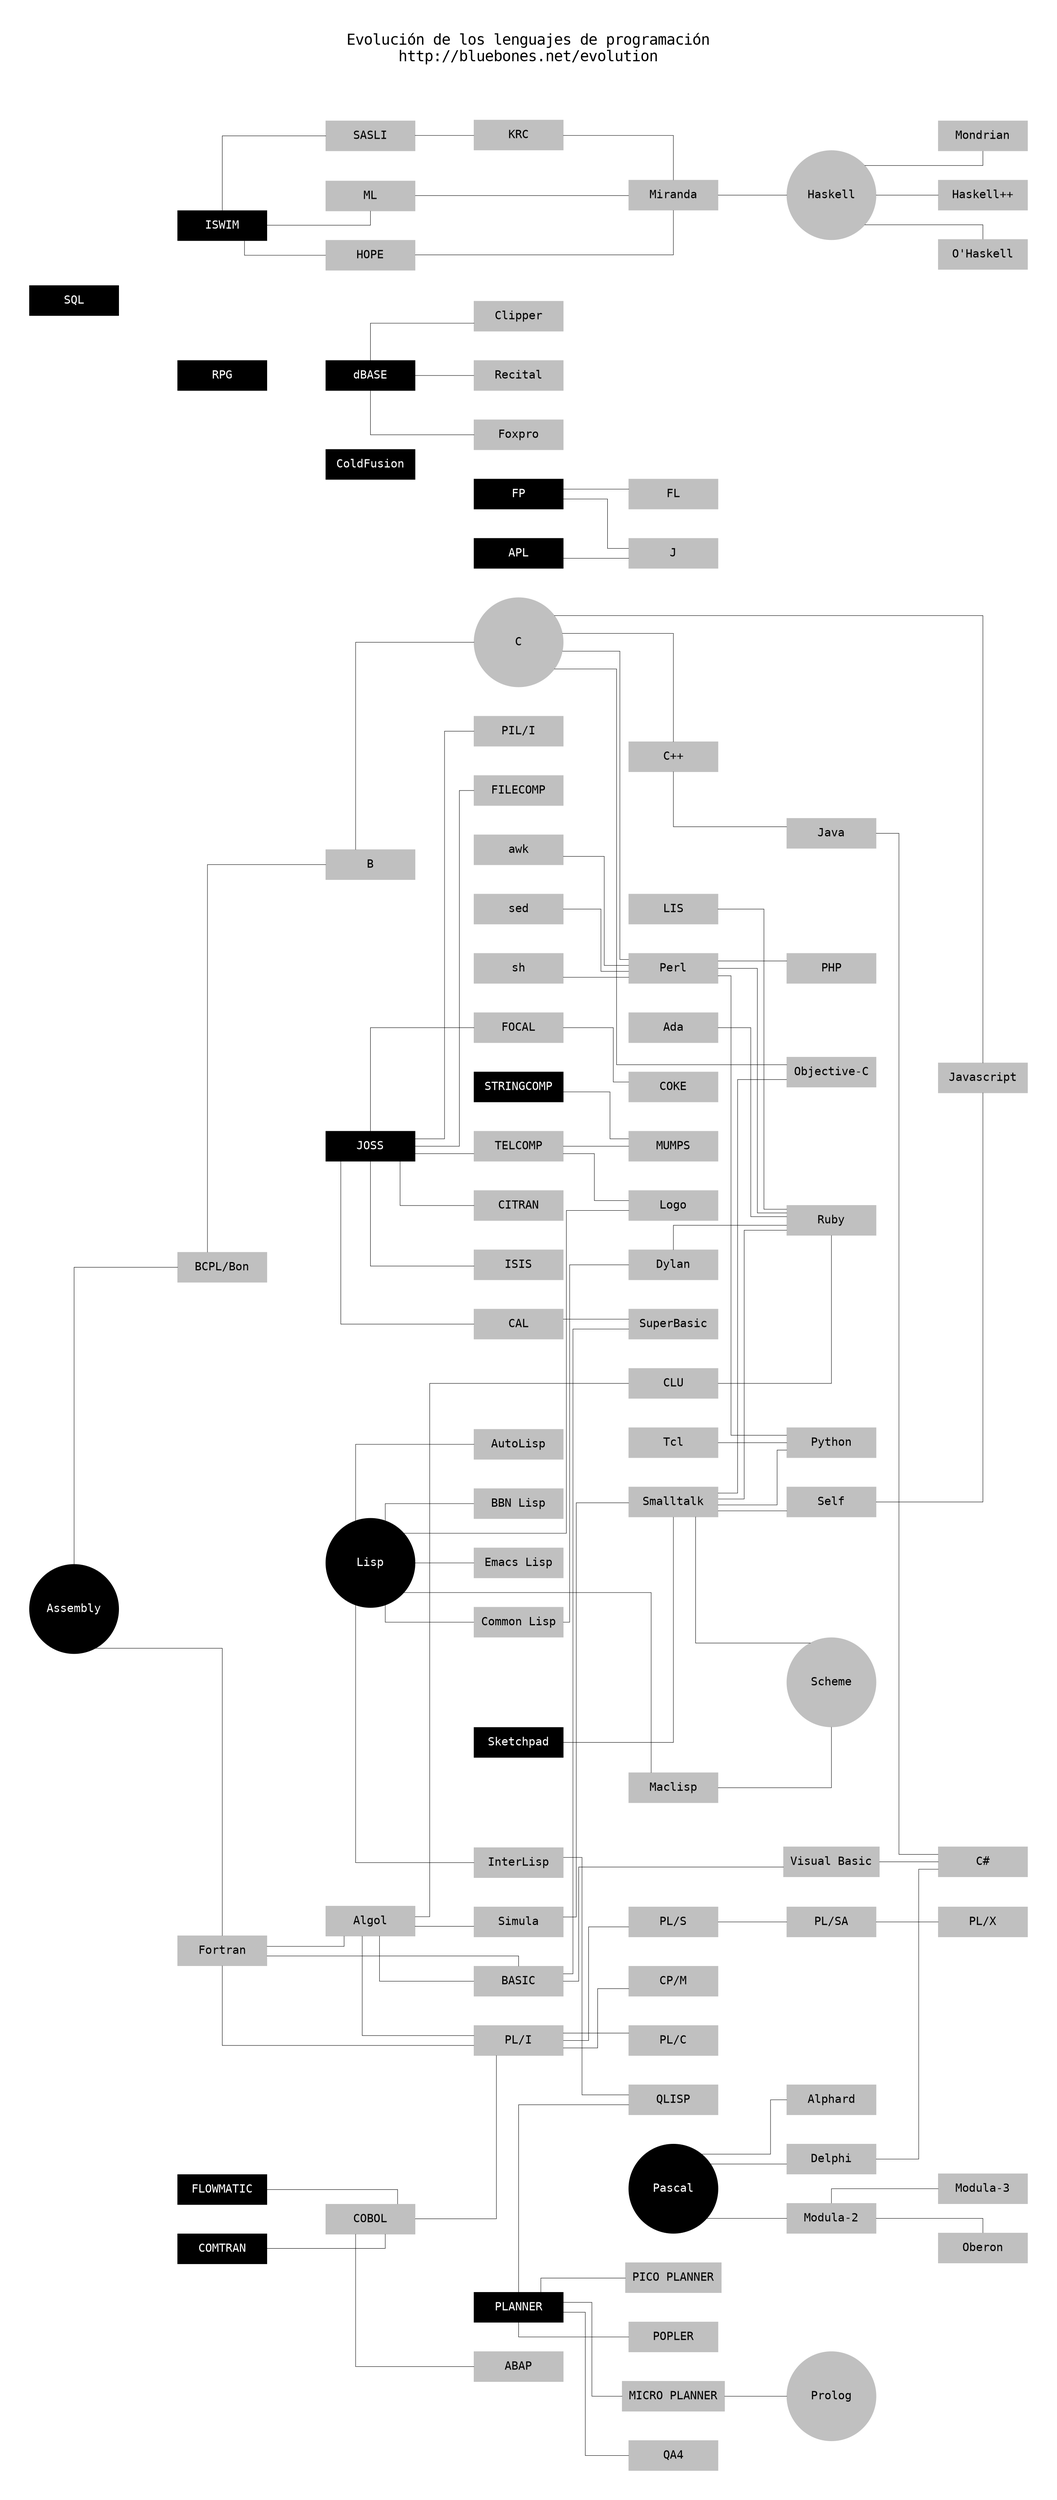 # Plan de estudio de lenguajes de ordenador

digraph P {

	graph [
		splines=ortho,
		rankdir=LR;
		ranksep=1.0,
		nodesep=0.5,
    	fontname="monospace",
    	fontsize="18",
    	label="Evolución de los lenguajes de programación\nhttp://bluebones.net/evolution\n\n\n ",
    	labelloc=t,
    	pad=0.5,
    	];

	node [
		width=1.5,
		color=black,
		fontcolor=white,
		style=filled,
		shape=rectangle,
		fontname="monospace",
		];

	"Assembly" [shape=circle];
	"Sketchpad";
	"Pascal" [shape=circle];
	"JOSS";
	"STRINGCOMP";
	"FLOWMATIC";
	"COMTRAN";
	"Lisp" [shape=circle];
	"PLANNER";
	"ISWIM";
	"FP";
	"dBASE";
	"SQL";
	"RPG";
	"ColdFusion";
	"APL";

    node [
    	color=gray,
    	fontcolor=black,
    	style=filled,
    	shape=rectangle,
    	fontname="monospace"
    	];

    edge [
    	penwidth=0.5,
    	arrowhead=none
    	];

    # recomendados

    "C" [shape=circle];
    "Haskell" [shape=circle];
    "Prolog" [shape=circle];
    "Scheme" [shape=circle];
    "Assembly" [shape=circle];
    "Pascal" [shape=circle];
    "Lisp" [shape=circle];

    # relaciones

	"Assembly" -> "Fortran";
	"Assembly" -> "BCPL/Bon" -> "B" -> "C";

	"C" -> "C++" -> "Java" -> "C#";
	"C" -> "Perl";
	"C" -> "Javascript";
	"C" -> "Objective-C";

	"sh" -> "Perl";
	"awk" -> "Perl";
	"sed" -> "Perl";

	"Perl" -> "PHP";
	"Perl" -> "Ruby";
	"Perl" -> "Python";

	"Tcl" -> "Python";

	"LIS" -> "Ruby";
	"Ada" -> "Ruby";

	"Fortran" -> "Algol";
	"Fortran" -> "BASIC";
	"Fortran" -> "PL/I";

	"Algol" -> "PL/I";
	"Algol" -> "Simula";
	"Algol" -> "CLU" -> "Ruby";
	"Algol" -> "BASIC";

	"Sketchpad" -> "Smalltalk";
	"Simula" -> "Smalltalk";

	"BASIC" -> "Visual Basic" -> "C#"; 
	"BASIC" -> "SuperBasic"; 

	"Smalltalk" -> "Self" -> "Javascript";
	"Smalltalk" -> "Objective-C";
	"Smalltalk" -> "Python";
	"Smalltalk" -> "Ruby";
	"Smalltalk" -> "Scheme";

	"Pascal" -> "Delphi" -> "C#";
	"Pascal" -> "Modula-2";
	"Pascal" -> "Alphard";

	"Modula-2" -> "Modula-3";
	"Modula-2" -> "Oberon";

	"JOSS" -> "ISIS";
	"JOSS" -> "PIL/I";
	"JOSS" -> "FILECOMP";
	"JOSS" -> "FOCAL" -> "COKE";
	"JOSS" -> "CITRAN";
	"JOSS" -> "TELCOMP";
	"JOSS" -> "CAL" -> "SuperBasic";

	"TELCOMP" -> "MUMPS";
	"TELCOMP" -> "Logo";

	"STRINGCOMP" -> "MUMPS";

	"FLOWMATIC" -> "COBOL";
	"COMTRAN" -> "COBOL";

	"COBOL" -> "ABAP";
	"COBOL" -> "PL/I";

	"PL/I" -> "PL/S" -> "PL/SA" -> "PL/X";
	"PL/I" -> "CP/M";
	"PL/I" -> "PL/C";
	
	"Lisp" -> "Emacs Lisp";
	"Lisp" -> "Logo";
	"Lisp" -> "Maclisp" -> "Scheme";
	"Lisp" -> "Common Lisp" -> "Dylan" -> "Ruby";
	"Lisp" -> "AutoLisp";
	"Lisp" -> "BBN Lisp";
	"Lisp" -> "InterLisp" -> "QLISP";

	"PLANNER" -> "MICRO PLANNER" -> "Prolog";
	"PLANNER" -> "PICO PLANNER";
	"PLANNER" -> "POPLER";
	"PLANNER" -> "QA4";
	"PLANNER" -> "QLISP";

	"ISWIM" -> "SASLI" -> "KRC" -> "Miranda";
	"ISWIM" -> "ML" -> "Miranda";
	"ISWIM" -> "HOPE" -> "Miranda";

	"Miranda" -> "Haskell";

	"Haskell" -> "Mondrian";
	"Haskell" -> "Haskell++";
	"Haskell" -> "O'Haskell";

	"dBASE" -> "Clipper";
	"dBASE" -> "Recital";
	"dBASE" -> "Foxpro";

	"FP" -> "FL";
	"FP" -> "J";

	"APL" -> "J";

	edge [style=invis];

	"SQL" -> "RPG" -> "ColdFusion";
	"ColdFusion" -> "FP";
	"RPG" -> "dBASE";
	"SQL" -> "ISWIM";


}